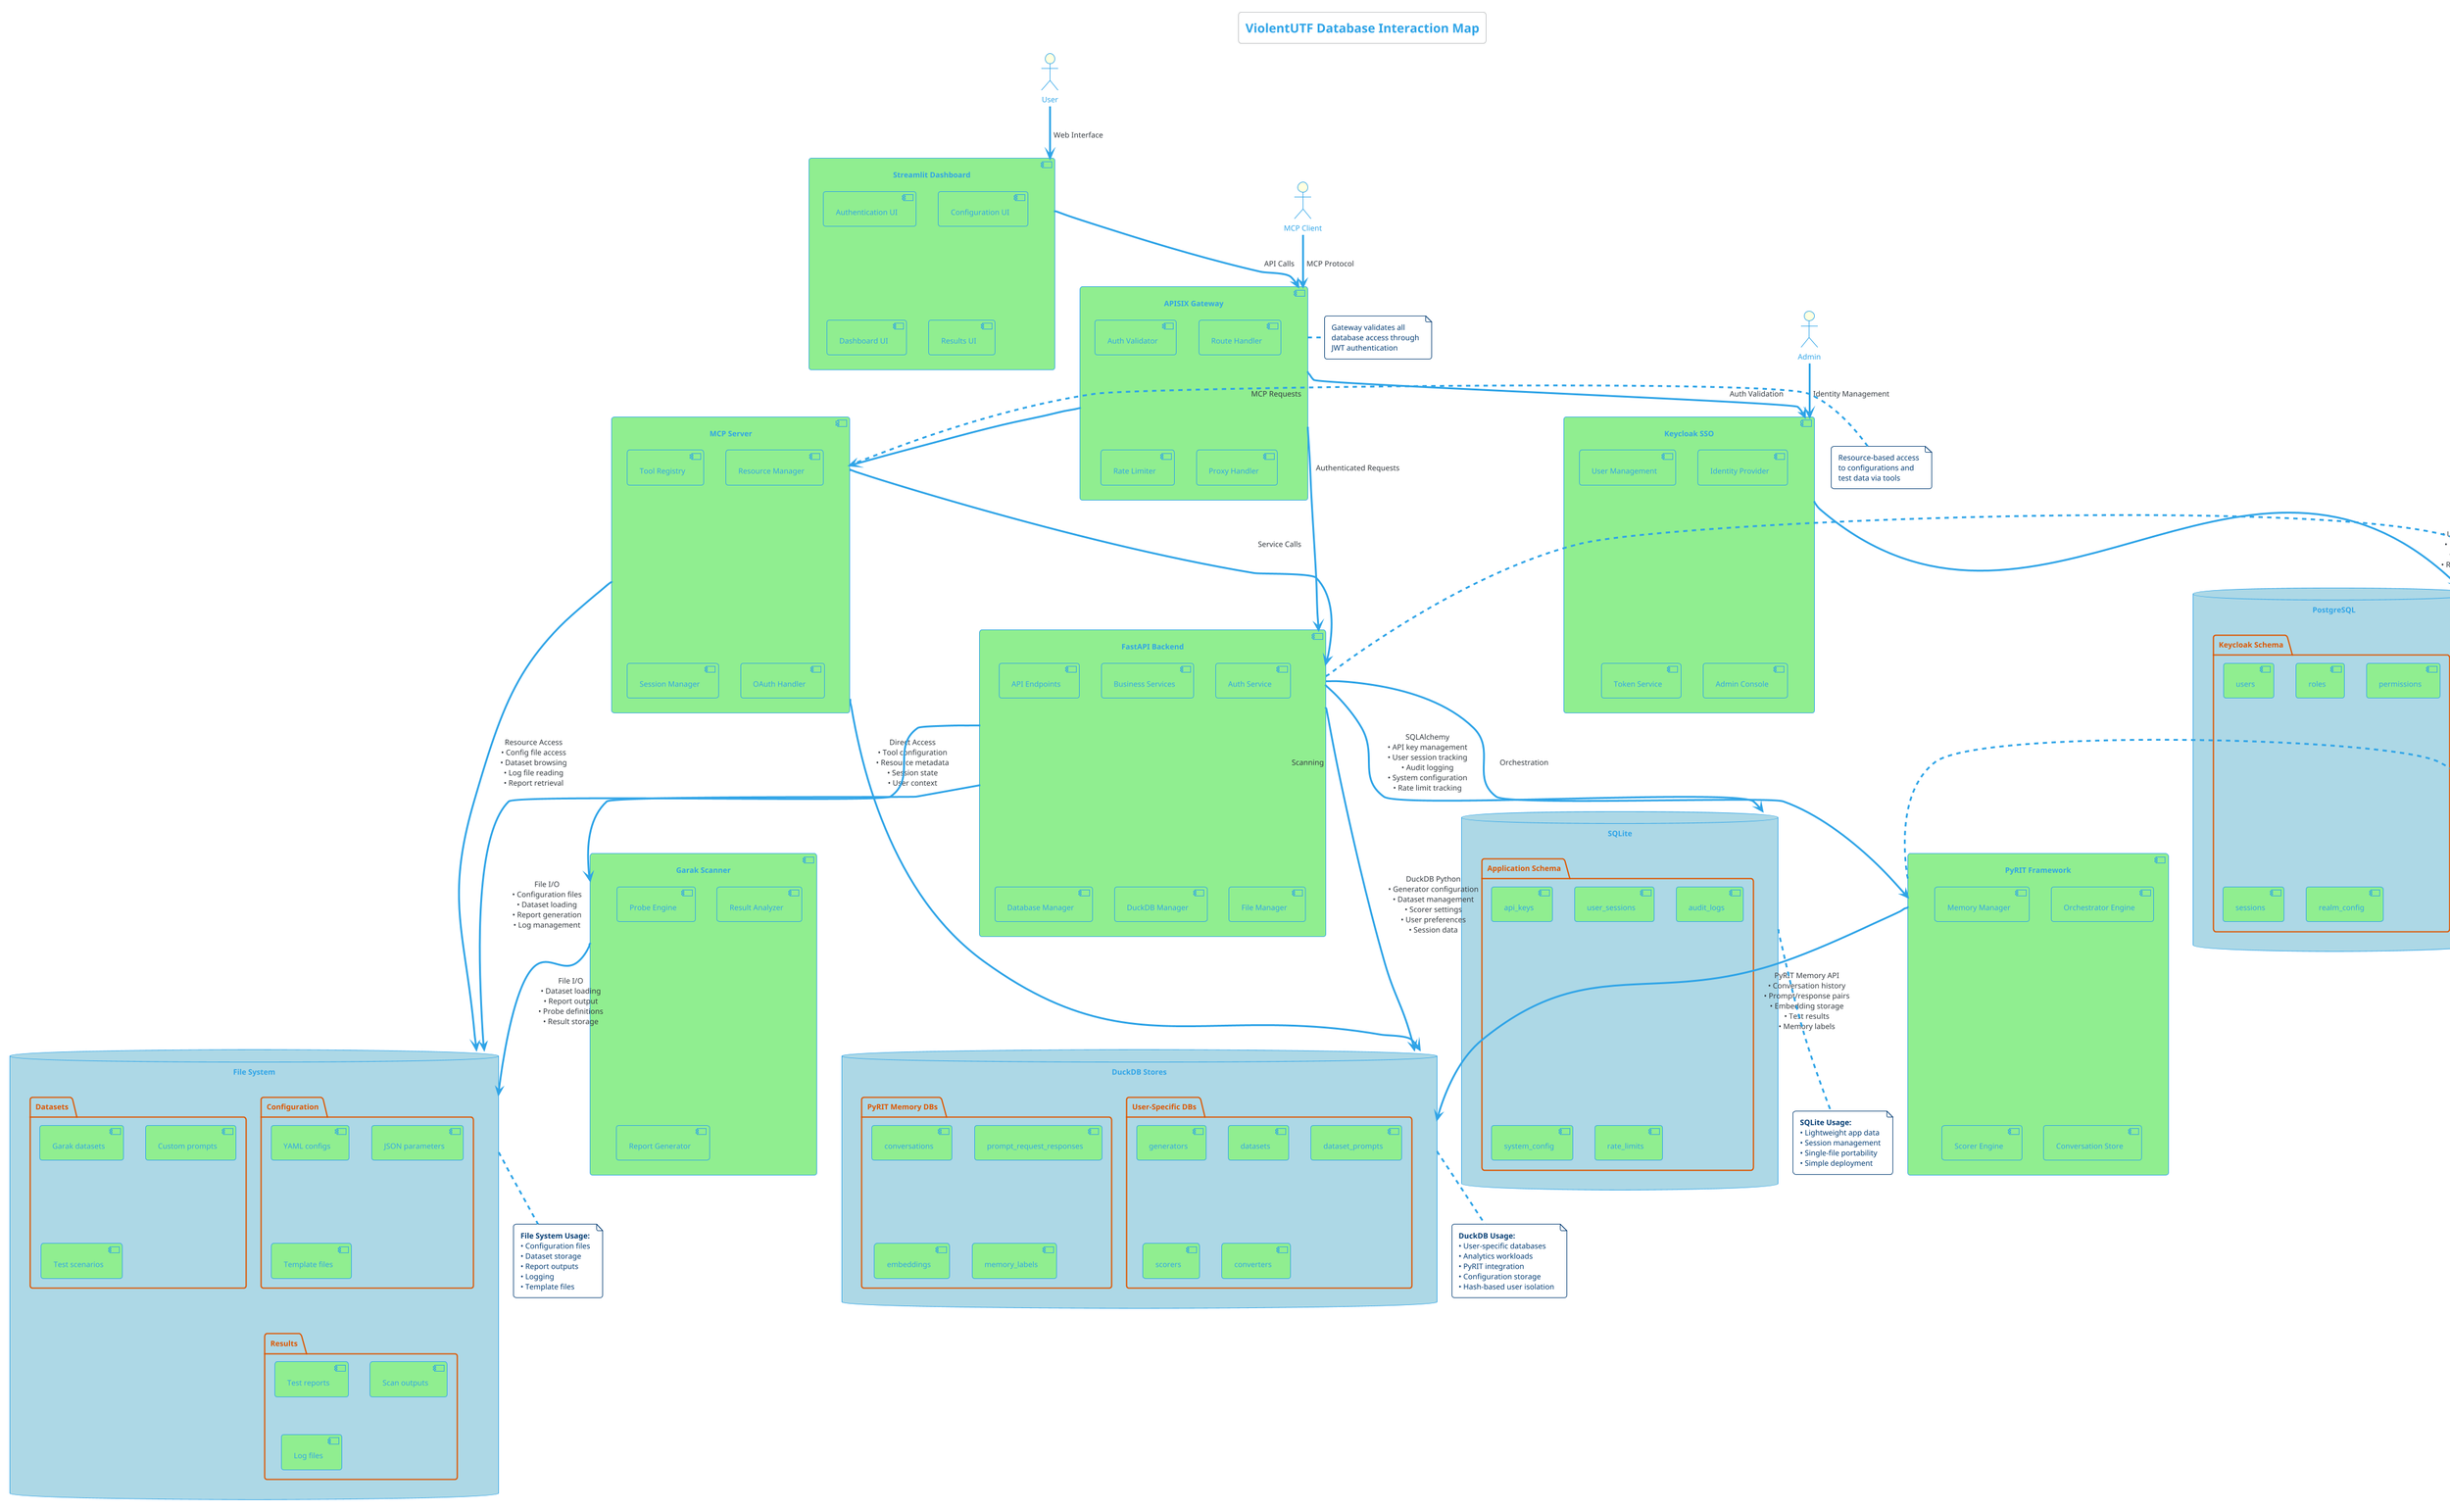 @startuml Database Interaction Map
!theme cerulean-outline
skinparam backgroundColor white
skinparam databaseBackgroundColor lightblue
skinparam componentBackgroundColor lightgreen
skinparam actorBackgroundColor lightyellow

title ViolentUTF Database Interaction Map

' Define actors and external systems
actor "User" as User
actor "Admin" as Admin
actor "MCP Client" as MCPClient

' Define main application components
component "Streamlit Dashboard" as Streamlit {
    [Authentication UI]
    [Configuration UI]
    [Dashboard UI]
    [Results UI]
}

component "APISIX Gateway" as APISIX {
    [Route Handler]
    [Auth Validator]
    [Rate Limiter]
    [Proxy Handler]
}

component "FastAPI Backend" as FastAPI {
    [API Endpoints]
    [Business Services]
    [Auth Service]
    [Database Manager]
    [DuckDB Manager]
    [File Manager]
}

component "MCP Server" as MCP {
    [Tool Registry]
    [Resource Manager]
    [Session Manager]
    [OAuth Handler]
}

component "Keycloak SSO" as Keycloak {
    [Identity Provider]
    [User Management]
    [Token Service]
    [Admin Console]
}

component "PyRIT Framework" as PyRIT {
    [Memory Manager]
    [Orchestrator Engine]
    [Scorer Engine]
    [Conversation Store]
}

component "Garak Scanner" as Garak {
    [Probe Engine]
    [Result Analyzer]
    [Report Generator]
}

' Define databases
database "PostgreSQL" as PostgresDB {
    folder "Keycloak Schema" {
        [users]
        [roles]
        [permissions]
        [sessions]
        [realm_config]
    }
}

database "SQLite" as SQLiteDB {
    folder "Application Schema" {
        [api_keys]
        [user_sessions]
        [audit_logs]
        [system_config]
        [rate_limits]
    }
}

database "DuckDB Stores" as DuckDBStores {
    folder "User-Specific DBs" {
        [generators]
        [datasets]
        [dataset_prompts]
        [scorers]
        [converters]
        [user_sessions]
    }
    folder "PyRIT Memory DBs" {
        [conversations]
        [prompt_request_responses]
        [embeddings]
        [memory_labels]
    }
}

database "File System" as FileSystem {
    folder "Configuration" {
        [YAML configs]
        [JSON parameters]
        [Template files]
    }
    folder "Datasets" {
        [Garak datasets]
        [Custom prompts]
        [Test scenarios]
    }
    folder "Results" {
        [Test reports]
        [Scan outputs]
        [Log files]
    }
}

' User interactions
User --> Streamlit : "Web Interface"
MCPClient --> APISIX : "MCP Protocol"
Admin --> Keycloak : "Identity Management"

' Application flow
Streamlit --> APISIX : "API Calls"
APISIX --> FastAPI : "Authenticated Requests"
APISIX --> MCP : "MCP Requests"
APISIX --> Keycloak : "Auth Validation"
MCP --> FastAPI : "Service Calls"
FastAPI --> PyRIT : "Orchestration"
FastAPI --> Garak : "Scanning"

' Database connections with interaction details
Keycloak --> PostgresDB : "JDBC\n• User authentication\n• Role management\n• Session storage\n• Realm configuration"

FastAPI --> SQLiteDB : "SQLAlchemy\n• API key management\n• User session tracking\n• Audit logging\n• System configuration\n• Rate limit tracking"

FastAPI --> DuckDBStores : "DuckDB Python\n• Generator configuration\n• Dataset management\n• Scorer settings\n• User preferences\n• Session data"

PyRIT --> DuckDBStores : "PyRIT Memory API\n• Conversation history\n• Prompt/response pairs\n• Embedding storage\n• Test results\n• Memory labels"

MCP --> DuckDBStores : "Direct Access\n• Tool configuration\n• Resource metadata\n• Session state\n• User context"

FastAPI --> FileSystem : "File I/O\n• Configuration files\n• Dataset loading\n• Report generation\n• Log management"

Garak --> FileSystem : "File I/O\n• Dataset loading\n• Report output\n• Probe definitions\n• Result storage"

MCP --> FileSystem : "Resource Access\n• Config file access\n• Dataset browsing\n• Log file reading\n• Report retrieval"

' Database interaction patterns
note bottom of PostgresDB : **PostgreSQL Usage:**\n• Keycloak identity data\n• Multi-user isolation\n• ACID transactions\n• Backup & recovery

note bottom of SQLiteDB : **SQLite Usage:**\n• Lightweight app data\n• Session management\n• Single-file portability\n• Simple deployment

note bottom of DuckDBStores : **DuckDB Usage:**\n• User-specific databases\n• Analytics workloads\n• PyRIT integration\n• Configuration storage\n• Hash-based user isolation

note bottom of FileSystem : **File System Usage:**\n• Configuration files\n• Dataset storage\n• Report outputs\n• Logging\n• Template files

' Data flow annotations
note right of APISIX : Gateway validates all\ndatabase access through\nJWT authentication

note right of FastAPI : Central orchestrator for\nall database operations\nwith user context

note right of PyRIT : Direct DuckDB access\nfor memory management\nand conversation storage

note left of MCP : Resource-based access\nto configurations and\ntest data via tools

@enduml

